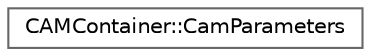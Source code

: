 digraph "类继承关系图"
{
 // INTERACTIVE_SVG=YES
 // LATEX_PDF_SIZE
  bgcolor="transparent";
  edge [fontname=Helvetica,fontsize=10,labelfontname=Helvetica,labelfontsize=10];
  node [fontname=Helvetica,fontsize=10,shape=box,height=0.2,width=0.4];
  rankdir="LR";
  Node0 [id="Node000000",label="CAMContainer::CamParameters",height=0.2,width=0.4,color="grey40", fillcolor="white", style="filled",URL="$df/dcb/structCAMContainer_1_1CamParameters.html",tooltip=" "];
}
